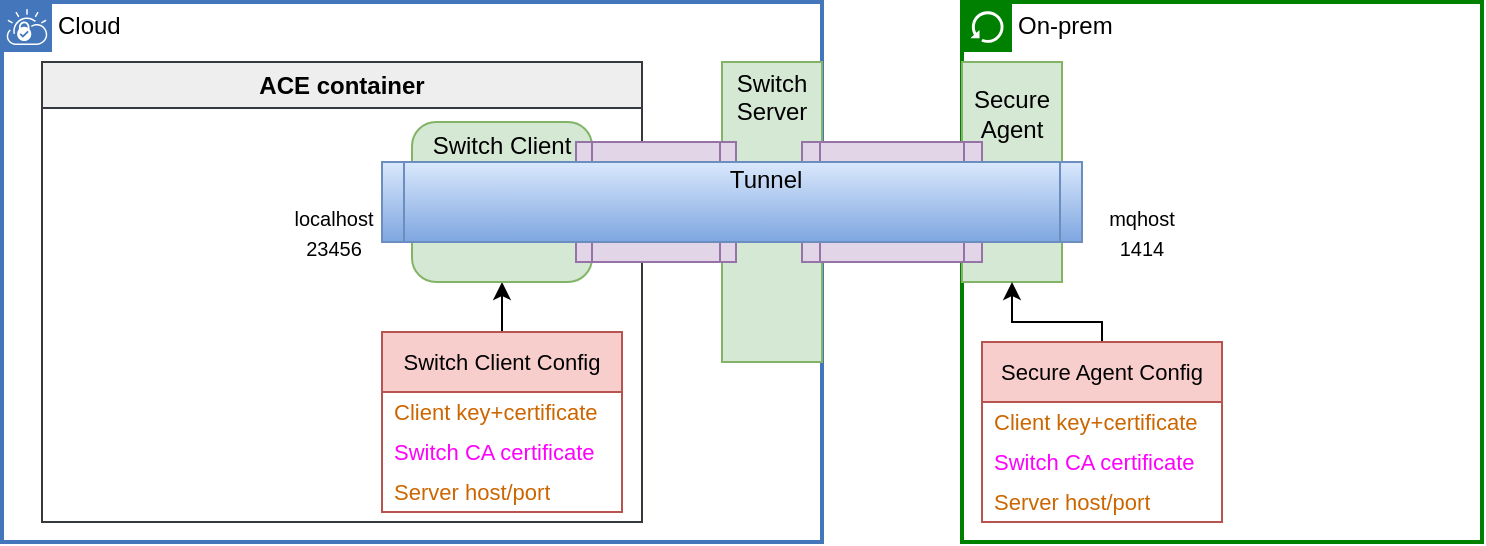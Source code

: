 <mxfile version="28.1.2">
  <diagram name="Page-1" id="Gumlhk3xKF0sL7-S7Mnc">
    <mxGraphModel dx="1001" dy="598" grid="1" gridSize="10" guides="1" tooltips="1" connect="1" arrows="1" fold="1" page="1" pageScale="1" pageWidth="850" pageHeight="1100" math="0" shadow="0">
      <root>
        <mxCell id="0" />
        <mxCell id="1" parent="0" />
        <mxCell id="TtUYjXkTmSQ2YNAaYddq-11" value="Cloud" style="shape=mxgraph.ibm.box;prType=vpc;fontStyle=0;verticalAlign=top;align=left;spacingLeft=32;spacingTop=4;fillColor=none;rounded=0;whiteSpace=wrap;html=1;strokeColor=#4376BB;strokeWidth=2;dashed=0;container=1;spacing=-4;collapsible=0;expand=0;recursiveResize=0;" parent="1" vertex="1">
          <mxGeometry x="40" y="40" width="410" height="270" as="geometry" />
        </mxCell>
        <mxCell id="TtUYjXkTmSQ2YNAaYddq-12" value="ACE container" style="swimlane;whiteSpace=wrap;html=1;fillColor=#eeeeee;strokeColor=light-dark(#36393D,#FFFFFF);fontColor=light-dark(#000000,#000000);" parent="TtUYjXkTmSQ2YNAaYddq-11" vertex="1">
          <mxGeometry x="20" y="30" width="300" height="230" as="geometry" />
        </mxCell>
        <mxCell id="TtUYjXkTmSQ2YNAaYddq-30" style="edgeStyle=orthogonalEdgeStyle;rounded=0;orthogonalLoop=1;jettySize=auto;html=1;entryX=0.5;entryY=1;entryDx=0;entryDy=0;fontColor=light-dark(#000000,#000000);" parent="TtUYjXkTmSQ2YNAaYddq-12" source="TtUYjXkTmSQ2YNAaYddq-21" target="TtUYjXkTmSQ2YNAaYddq-29" edge="1">
          <mxGeometry relative="1" as="geometry" />
        </mxCell>
        <mxCell id="TtUYjXkTmSQ2YNAaYddq-21" value="&lt;font style=&quot;color: light-dark(rgb(0, 0, 0), rgb(0, 0, 0));&quot;&gt;Switch Client Config&lt;/font&gt;" style="swimlane;fontStyle=0;childLayout=stackLayout;horizontal=1;startSize=30;horizontalStack=0;resizeParent=1;resizeParentMax=0;resizeLast=0;collapsible=1;marginBottom=0;whiteSpace=wrap;html=1;fontSize=11;fillColor=#f8cecc;strokeColor=#b85450;" parent="TtUYjXkTmSQ2YNAaYddq-12" vertex="1">
          <mxGeometry x="170" y="135" width="120" height="90" as="geometry">
            <mxRectangle x="160" y="30" width="140" height="30" as="alternateBounds" />
          </mxGeometry>
        </mxCell>
        <mxCell id="TtUYjXkTmSQ2YNAaYddq-22" value="&lt;font style=&quot;color: light-dark(rgb(204, 102, 0), rgb(255, 150, 46));&quot;&gt;Client key+certificate&lt;/font&gt;" style="text;align=left;verticalAlign=middle;spacingLeft=4;spacingRight=4;overflow=hidden;points=[[0,0.5],[1,0.5]];portConstraint=eastwest;rotatable=0;whiteSpace=wrap;html=1;fontSize=11;" parent="TtUYjXkTmSQ2YNAaYddq-21" vertex="1">
          <mxGeometry y="30" width="120" height="20" as="geometry" />
        </mxCell>
        <mxCell id="TtUYjXkTmSQ2YNAaYddq-24" value="&lt;font style=&quot;color: rgb(255, 0, 255);&quot;&gt;Switch CA certificate&lt;/font&gt;" style="text;align=left;verticalAlign=middle;spacingLeft=4;spacingRight=4;overflow=hidden;points=[[0,0.5],[1,0.5]];portConstraint=eastwest;rotatable=0;whiteSpace=wrap;html=1;fontSize=11;" parent="TtUYjXkTmSQ2YNAaYddq-21" vertex="1">
          <mxGeometry y="50" width="120" height="20" as="geometry" />
        </mxCell>
        <mxCell id="TtUYjXkTmSQ2YNAaYddq-28" value="&lt;font style=&quot;color: light-dark(rgb(204, 102, 0), rgb(255, 150, 46));&quot;&gt;Server host/port&lt;/font&gt;" style="text;align=left;verticalAlign=middle;spacingLeft=4;spacingRight=4;overflow=hidden;points=[[0,0.5],[1,0.5]];portConstraint=eastwest;rotatable=0;whiteSpace=wrap;html=1;fontSize=11;" parent="TtUYjXkTmSQ2YNAaYddq-21" vertex="1">
          <mxGeometry y="70" width="120" height="20" as="geometry" />
        </mxCell>
        <mxCell id="TtUYjXkTmSQ2YNAaYddq-29" value="Switch Client&lt;div&gt;&lt;br&gt;&lt;/div&gt;&lt;div&gt;&lt;br&gt;&lt;/div&gt;&lt;div&gt;&lt;br&gt;&lt;/div&gt;&lt;div&gt;&lt;br&gt;&lt;/div&gt;" style="rounded=1;whiteSpace=wrap;html=1;fillColor=#d5e8d4;strokeColor=#82b366;fontColor=light-dark(#000000,#000000);" parent="TtUYjXkTmSQ2YNAaYddq-12" vertex="1">
          <mxGeometry x="185" y="30" width="90" height="80" as="geometry" />
        </mxCell>
        <mxCell id="TtUYjXkTmSQ2YNAaYddq-82" value="&lt;font style=&quot;font-size: 10px;&quot;&gt;localhost&lt;/font&gt;&lt;div&gt;&lt;span style=&quot;font-size: 10px;&quot;&gt;23456&lt;/span&gt;&lt;/div&gt;" style="text;html=1;align=center;verticalAlign=middle;whiteSpace=wrap;rounded=0;" parent="TtUYjXkTmSQ2YNAaYddq-12" vertex="1">
          <mxGeometry x="116" y="70" width="60" height="30" as="geometry" />
        </mxCell>
        <mxCell id="TtUYjXkTmSQ2YNAaYddq-52" value="Switch Server&lt;div&gt;&lt;br&gt;&lt;/div&gt;&lt;div&gt;&lt;br&gt;&lt;/div&gt;&lt;div&gt;&lt;br&gt;&lt;/div&gt;&lt;div&gt;&lt;br&gt;&lt;/div&gt;&lt;div&gt;&lt;br&gt;&lt;/div&gt;&lt;div&gt;&lt;br&gt;&lt;/div&gt;&lt;div&gt;&lt;br&gt;&lt;/div&gt;&lt;div&gt;&lt;br&gt;&lt;/div&gt;" style="rounded=0;whiteSpace=wrap;html=1;labelPosition=center;verticalLabelPosition=middle;align=center;verticalAlign=middle;fillColor=#d5e8d4;strokeColor=#82b366;fontColor=light-dark(#000000,#000000);" parent="TtUYjXkTmSQ2YNAaYddq-11" vertex="1">
          <mxGeometry x="360" y="30" width="50" height="150" as="geometry" />
        </mxCell>
        <mxCell id="TtUYjXkTmSQ2YNAaYddq-56" value="On-prem" style="shape=mxgraph.ibm.box;prType=classic;fontStyle=0;verticalAlign=top;align=left;spacingLeft=32;spacingTop=4;fillColor=none;rounded=0;whiteSpace=wrap;html=1;strokeColor=#008000;strokeWidth=2;dashed=0;container=1;spacing=-4;collapsible=0;expand=0;recursiveResize=0;" parent="1" vertex="1">
          <mxGeometry x="520" y="40" width="260" height="270" as="geometry" />
        </mxCell>
        <mxCell id="TtUYjXkTmSQ2YNAaYddq-57" value="&lt;div&gt;Secure Agent&lt;/div&gt;&lt;div&gt;&lt;br&gt;&lt;/div&gt;&lt;div&gt;&lt;br&gt;&lt;/div&gt;&lt;div&gt;&lt;br&gt;&lt;/div&gt;&lt;div&gt;&lt;br&gt;&lt;/div&gt;" style="rounded=0;whiteSpace=wrap;html=1;labelPosition=center;verticalLabelPosition=middle;align=center;verticalAlign=middle;fillColor=#d5e8d4;strokeColor=#82b366;fontColor=light-dark(#000000,#000000);" parent="TtUYjXkTmSQ2YNAaYddq-56" vertex="1">
          <mxGeometry y="30" width="50" height="110" as="geometry" />
        </mxCell>
        <mxCell id="TtUYjXkTmSQ2YNAaYddq-79" style="edgeStyle=orthogonalEdgeStyle;rounded=0;orthogonalLoop=1;jettySize=auto;html=1;entryX=0.5;entryY=1;entryDx=0;entryDy=0;" parent="TtUYjXkTmSQ2YNAaYddq-56" source="TtUYjXkTmSQ2YNAaYddq-66" target="TtUYjXkTmSQ2YNAaYddq-57" edge="1">
          <mxGeometry relative="1" as="geometry">
            <Array as="points">
              <mxPoint x="70" y="160" />
              <mxPoint x="25" y="160" />
            </Array>
          </mxGeometry>
        </mxCell>
        <mxCell id="TtUYjXkTmSQ2YNAaYddq-66" value="&lt;font style=&quot;color: light-dark(rgb(0, 0, 0), rgb(0, 0, 0));&quot;&gt;Secure Agent Config&lt;/font&gt;" style="swimlane;fontStyle=0;childLayout=stackLayout;horizontal=1;startSize=30;horizontalStack=0;resizeParent=1;resizeParentMax=0;resizeLast=0;collapsible=1;marginBottom=0;whiteSpace=wrap;html=1;fontSize=11;fillColor=#f8cecc;strokeColor=#b85450;" parent="TtUYjXkTmSQ2YNAaYddq-56" vertex="1">
          <mxGeometry x="10" y="170" width="120" height="90" as="geometry">
            <mxRectangle x="160" y="30" width="140" height="30" as="alternateBounds" />
          </mxGeometry>
        </mxCell>
        <mxCell id="TtUYjXkTmSQ2YNAaYddq-67" value="&lt;font style=&quot;color: light-dark(rgb(204, 102, 0), rgb(255, 150, 46));&quot;&gt;Client key+certificate&lt;/font&gt;" style="text;align=left;verticalAlign=middle;spacingLeft=4;spacingRight=4;overflow=hidden;points=[[0,0.5],[1,0.5]];portConstraint=eastwest;rotatable=0;whiteSpace=wrap;html=1;fontSize=11;" parent="TtUYjXkTmSQ2YNAaYddq-66" vertex="1">
          <mxGeometry y="30" width="120" height="20" as="geometry" />
        </mxCell>
        <mxCell id="TtUYjXkTmSQ2YNAaYddq-68" value="&lt;font style=&quot;color: rgb(255, 0, 255);&quot;&gt;Switch CA certificate&lt;/font&gt;" style="text;align=left;verticalAlign=middle;spacingLeft=4;spacingRight=4;overflow=hidden;points=[[0,0.5],[1,0.5]];portConstraint=eastwest;rotatable=0;whiteSpace=wrap;html=1;fontSize=11;" parent="TtUYjXkTmSQ2YNAaYddq-66" vertex="1">
          <mxGeometry y="50" width="120" height="20" as="geometry" />
        </mxCell>
        <mxCell id="TtUYjXkTmSQ2YNAaYddq-69" value="&lt;font style=&quot;color: light-dark(rgb(204, 102, 0), rgb(255, 150, 46));&quot;&gt;Server host/port&lt;/font&gt;" style="text;align=left;verticalAlign=middle;spacingLeft=4;spacingRight=4;overflow=hidden;points=[[0,0.5],[1,0.5]];portConstraint=eastwest;rotatable=0;whiteSpace=wrap;html=1;fontSize=11;" parent="TtUYjXkTmSQ2YNAaYddq-66" vertex="1">
          <mxGeometry y="70" width="120" height="20" as="geometry" />
        </mxCell>
        <mxCell id="TtUYjXkTmSQ2YNAaYddq-83" value="&lt;span style=&quot;font-size: 10px;&quot;&gt;mqhost&lt;/span&gt;&lt;div&gt;&lt;span style=&quot;font-size: 10px;&quot;&gt;1414&lt;/span&gt;&lt;/div&gt;" style="text;html=1;align=center;verticalAlign=middle;whiteSpace=wrap;rounded=0;" parent="TtUYjXkTmSQ2YNAaYddq-56" vertex="1">
          <mxGeometry x="60" y="100" width="60" height="30" as="geometry" />
        </mxCell>
        <mxCell id="TtUYjXkTmSQ2YNAaYddq-89" value="" style="shape=process;whiteSpace=wrap;html=1;backgroundOutline=1;fillColor=#e1d5e7;strokeColor=#9673a6;fontColor=light-dark(#000000,#000000);" parent="TtUYjXkTmSQ2YNAaYddq-56" vertex="1">
          <mxGeometry x="-80" y="70" width="90" height="60" as="geometry" />
        </mxCell>
        <mxCell id="TtUYjXkTmSQ2YNAaYddq-91" value="" style="shape=process;whiteSpace=wrap;html=1;backgroundOutline=1;fillColor=#e1d5e7;strokeColor=#9673a6;fontColor=light-dark(#000000,#000000);" parent="1" vertex="1">
          <mxGeometry x="327" y="110" width="80" height="60" as="geometry" />
        </mxCell>
        <mxCell id="TtUYjXkTmSQ2YNAaYddq-3" value="&lt;div style=&quot;line-height: 190%;&quot;&gt;&lt;div&gt;&amp;nbsp; &amp;nbsp; &amp;nbsp; &amp;nbsp; &amp;nbsp; Tunnel&lt;div&gt;&lt;/div&gt;&lt;/div&gt;&lt;div&gt;&lt;br&gt;&lt;/div&gt;&lt;div style=&quot;line-height: 250%;&quot;&gt;&lt;/div&gt;&lt;/div&gt;" style="shape=process;whiteSpace=wrap;html=1;backgroundOutline=1;size=0.03;fillColor=#dae8fc;gradientColor=#7ea6e0;strokeColor=#6c8ebf;fontColor=light-dark(#000000,#000000);" parent="1" vertex="1">
          <mxGeometry x="230" y="120" width="350" height="40" as="geometry" />
        </mxCell>
      </root>
    </mxGraphModel>
  </diagram>
</mxfile>
